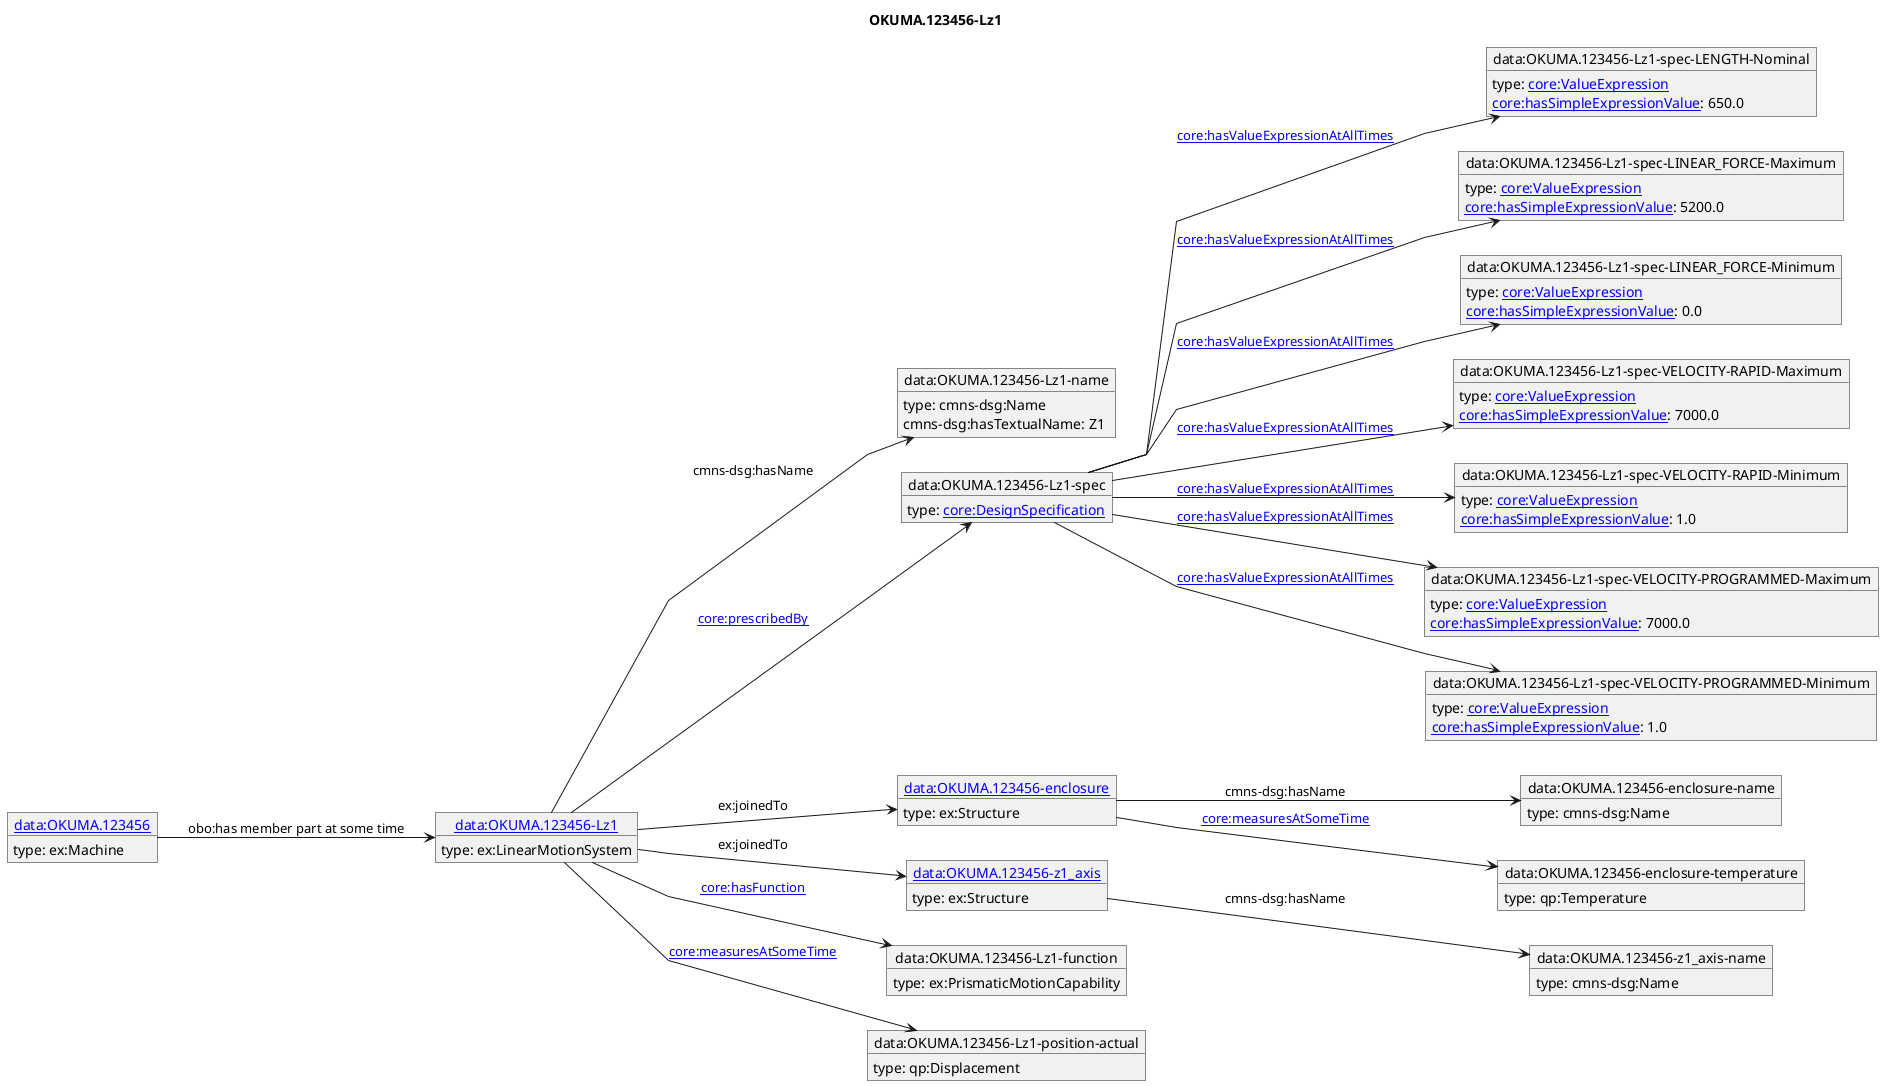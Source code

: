 @startuml
skinparam linetype polyline
left to right direction
title OKUMA.123456-Lz1
object "[[./OKUMA.123456-Lz1.html data:OKUMA.123456-Lz1]]" as o1 {
 type: ex:LinearMotionSystem 
}
object "data:OKUMA.123456-Lz1-name" as o2 {
 type: cmns-dsg:Name 
}
object "data:OKUMA.123456-Lz1-spec" as o3 {
 type: [[https://spec.industrialontologies.org/ontology/core/Core/DesignSpecification core:DesignSpecification]] 
}
object "data:OKUMA.123456-Lz1-spec-LENGTH-Nominal" as o4 {
 type: [[https://spec.industrialontologies.org/ontology/core/Core/ValueExpression core:ValueExpression]] 
}
object "data:OKUMA.123456-Lz1-spec-LINEAR_FORCE-Maximum" as o5 {
 type: [[https://spec.industrialontologies.org/ontology/core/Core/ValueExpression core:ValueExpression]] 
}
object "data:OKUMA.123456-Lz1-spec-LINEAR_FORCE-Minimum" as o6 {
 type: [[https://spec.industrialontologies.org/ontology/core/Core/ValueExpression core:ValueExpression]] 
}
object "data:OKUMA.123456-Lz1-spec-VELOCITY-RAPID-Maximum" as o7 {
 type: [[https://spec.industrialontologies.org/ontology/core/Core/ValueExpression core:ValueExpression]] 
}
object "data:OKUMA.123456-Lz1-spec-VELOCITY-RAPID-Minimum" as o8 {
 type: [[https://spec.industrialontologies.org/ontology/core/Core/ValueExpression core:ValueExpression]] 
}
object "data:OKUMA.123456-Lz1-spec-VELOCITY-PROGRAMMED-Maximum" as o9 {
 type: [[https://spec.industrialontologies.org/ontology/core/Core/ValueExpression core:ValueExpression]] 
}
object "data:OKUMA.123456-Lz1-spec-VELOCITY-PROGRAMMED-Minimum" as o10 {
 type: [[https://spec.industrialontologies.org/ontology/core/Core/ValueExpression core:ValueExpression]] 
}
object "[[./OKUMA.123456-enclosure.html data:OKUMA.123456-enclosure]]" as o11 {
 type: ex:Structure 
}
object "data:OKUMA.123456-enclosure-name" as o12 {
 type: cmns-dsg:Name 
}
object "data:OKUMA.123456-enclosure-temperature" as o13 {
 type: qp:Temperature 
}
object "[[./OKUMA.123456-z1_axis.html data:OKUMA.123456-z1_axis]]" as o14 {
 type: ex:Structure 
}
object "data:OKUMA.123456-z1_axis-name" as o15 {
 type: cmns-dsg:Name 
}
object "data:OKUMA.123456-Lz1-function" as o16 {
 type: ex:PrismaticMotionCapability 
}
object "data:OKUMA.123456-Lz1-position-actual" as o17 {
 type: qp:Displacement 
}
object "[[./OKUMA.123456.html data:OKUMA.123456]]" as o18 {
 type: ex:Machine 
}
o1 --> o2 : cmns-dsg:hasName
o2 : cmns-dsg:hasTextualName: Z1
o1 --> o3 : [[https://spec.industrialontologies.org/ontology/core/Core/prescribedBy core:prescribedBy]]
o3 --> o4 : [[https://spec.industrialontologies.org/ontology/core/Core/hasValueExpressionAtAllTimes core:hasValueExpressionAtAllTimes]]
o4 : [[https://spec.industrialontologies.org/ontology/core/Core/hasSimpleExpressionValue core:hasSimpleExpressionValue]]: 650.0
o3 --> o5 : [[https://spec.industrialontologies.org/ontology/core/Core/hasValueExpressionAtAllTimes core:hasValueExpressionAtAllTimes]]
o5 : [[https://spec.industrialontologies.org/ontology/core/Core/hasSimpleExpressionValue core:hasSimpleExpressionValue]]: 5200.0
o3 --> o6 : [[https://spec.industrialontologies.org/ontology/core/Core/hasValueExpressionAtAllTimes core:hasValueExpressionAtAllTimes]]
o6 : [[https://spec.industrialontologies.org/ontology/core/Core/hasSimpleExpressionValue core:hasSimpleExpressionValue]]: 0.0
o3 --> o7 : [[https://spec.industrialontologies.org/ontology/core/Core/hasValueExpressionAtAllTimes core:hasValueExpressionAtAllTimes]]
o7 : [[https://spec.industrialontologies.org/ontology/core/Core/hasSimpleExpressionValue core:hasSimpleExpressionValue]]: 7000.0
o3 --> o8 : [[https://spec.industrialontologies.org/ontology/core/Core/hasValueExpressionAtAllTimes core:hasValueExpressionAtAllTimes]]
o8 : [[https://spec.industrialontologies.org/ontology/core/Core/hasSimpleExpressionValue core:hasSimpleExpressionValue]]: 1.0
o3 --> o9 : [[https://spec.industrialontologies.org/ontology/core/Core/hasValueExpressionAtAllTimes core:hasValueExpressionAtAllTimes]]
o9 : [[https://spec.industrialontologies.org/ontology/core/Core/hasSimpleExpressionValue core:hasSimpleExpressionValue]]: 7000.0
o3 --> o10 : [[https://spec.industrialontologies.org/ontology/core/Core/hasValueExpressionAtAllTimes core:hasValueExpressionAtAllTimes]]
o10 : [[https://spec.industrialontologies.org/ontology/core/Core/hasSimpleExpressionValue core:hasSimpleExpressionValue]]: 1.0
o1 --> o11 : ex:joinedTo
o11 --> o12 : cmns-dsg:hasName
o11 --> o13 : [[https://spec.industrialontologies.org/ontology/core/Core/measuresAtSomeTime core:measuresAtSomeTime]]
o1 --> o14 : ex:joinedTo
o14 --> o15 : cmns-dsg:hasName
o1 --> o16 : [[https://spec.industrialontologies.org/ontology/core/Core/hasFunction core:hasFunction]]
o1 --> o17 : [[https://spec.industrialontologies.org/ontology/core/Core/measuresAtSomeTime core:measuresAtSomeTime]]
o18 --> o1 : obo:has member part at some time
@enduml
